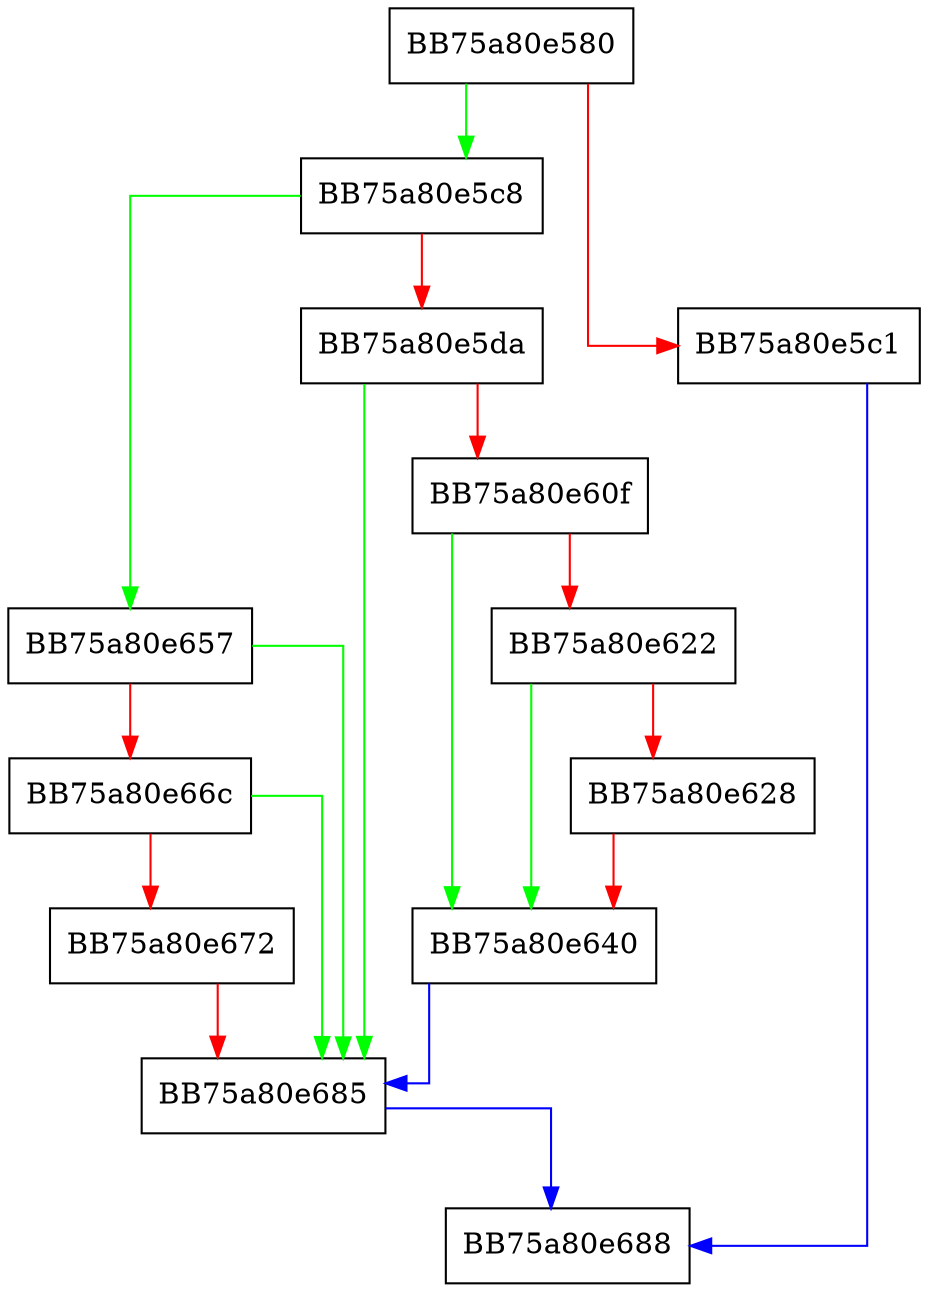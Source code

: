 digraph CreateResource {
  node [shape="box"];
  graph [splines=ortho];
  BB75a80e580 -> BB75a80e5c8 [color="green"];
  BB75a80e580 -> BB75a80e5c1 [color="red"];
  BB75a80e5c1 -> BB75a80e688 [color="blue"];
  BB75a80e5c8 -> BB75a80e657 [color="green"];
  BB75a80e5c8 -> BB75a80e5da [color="red"];
  BB75a80e5da -> BB75a80e685 [color="green"];
  BB75a80e5da -> BB75a80e60f [color="red"];
  BB75a80e60f -> BB75a80e640 [color="green"];
  BB75a80e60f -> BB75a80e622 [color="red"];
  BB75a80e622 -> BB75a80e640 [color="green"];
  BB75a80e622 -> BB75a80e628 [color="red"];
  BB75a80e628 -> BB75a80e640 [color="red"];
  BB75a80e640 -> BB75a80e685 [color="blue"];
  BB75a80e657 -> BB75a80e685 [color="green"];
  BB75a80e657 -> BB75a80e66c [color="red"];
  BB75a80e66c -> BB75a80e685 [color="green"];
  BB75a80e66c -> BB75a80e672 [color="red"];
  BB75a80e672 -> BB75a80e685 [color="red"];
  BB75a80e685 -> BB75a80e688 [color="blue"];
}